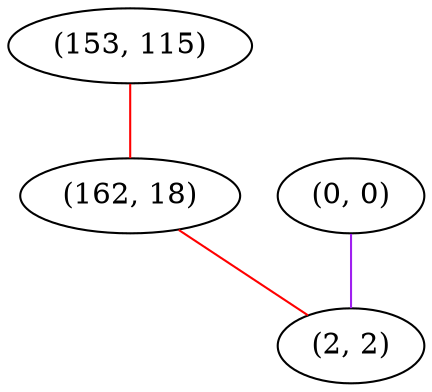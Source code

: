 graph "" {
"(153, 115)";
"(162, 18)";
"(0, 0)";
"(2, 2)";
"(153, 115)" -- "(162, 18)"  [color=red, key=0, weight=1];
"(162, 18)" -- "(2, 2)"  [color=red, key=0, weight=1];
"(0, 0)" -- "(2, 2)"  [color=purple, key=0, weight=4];
}
